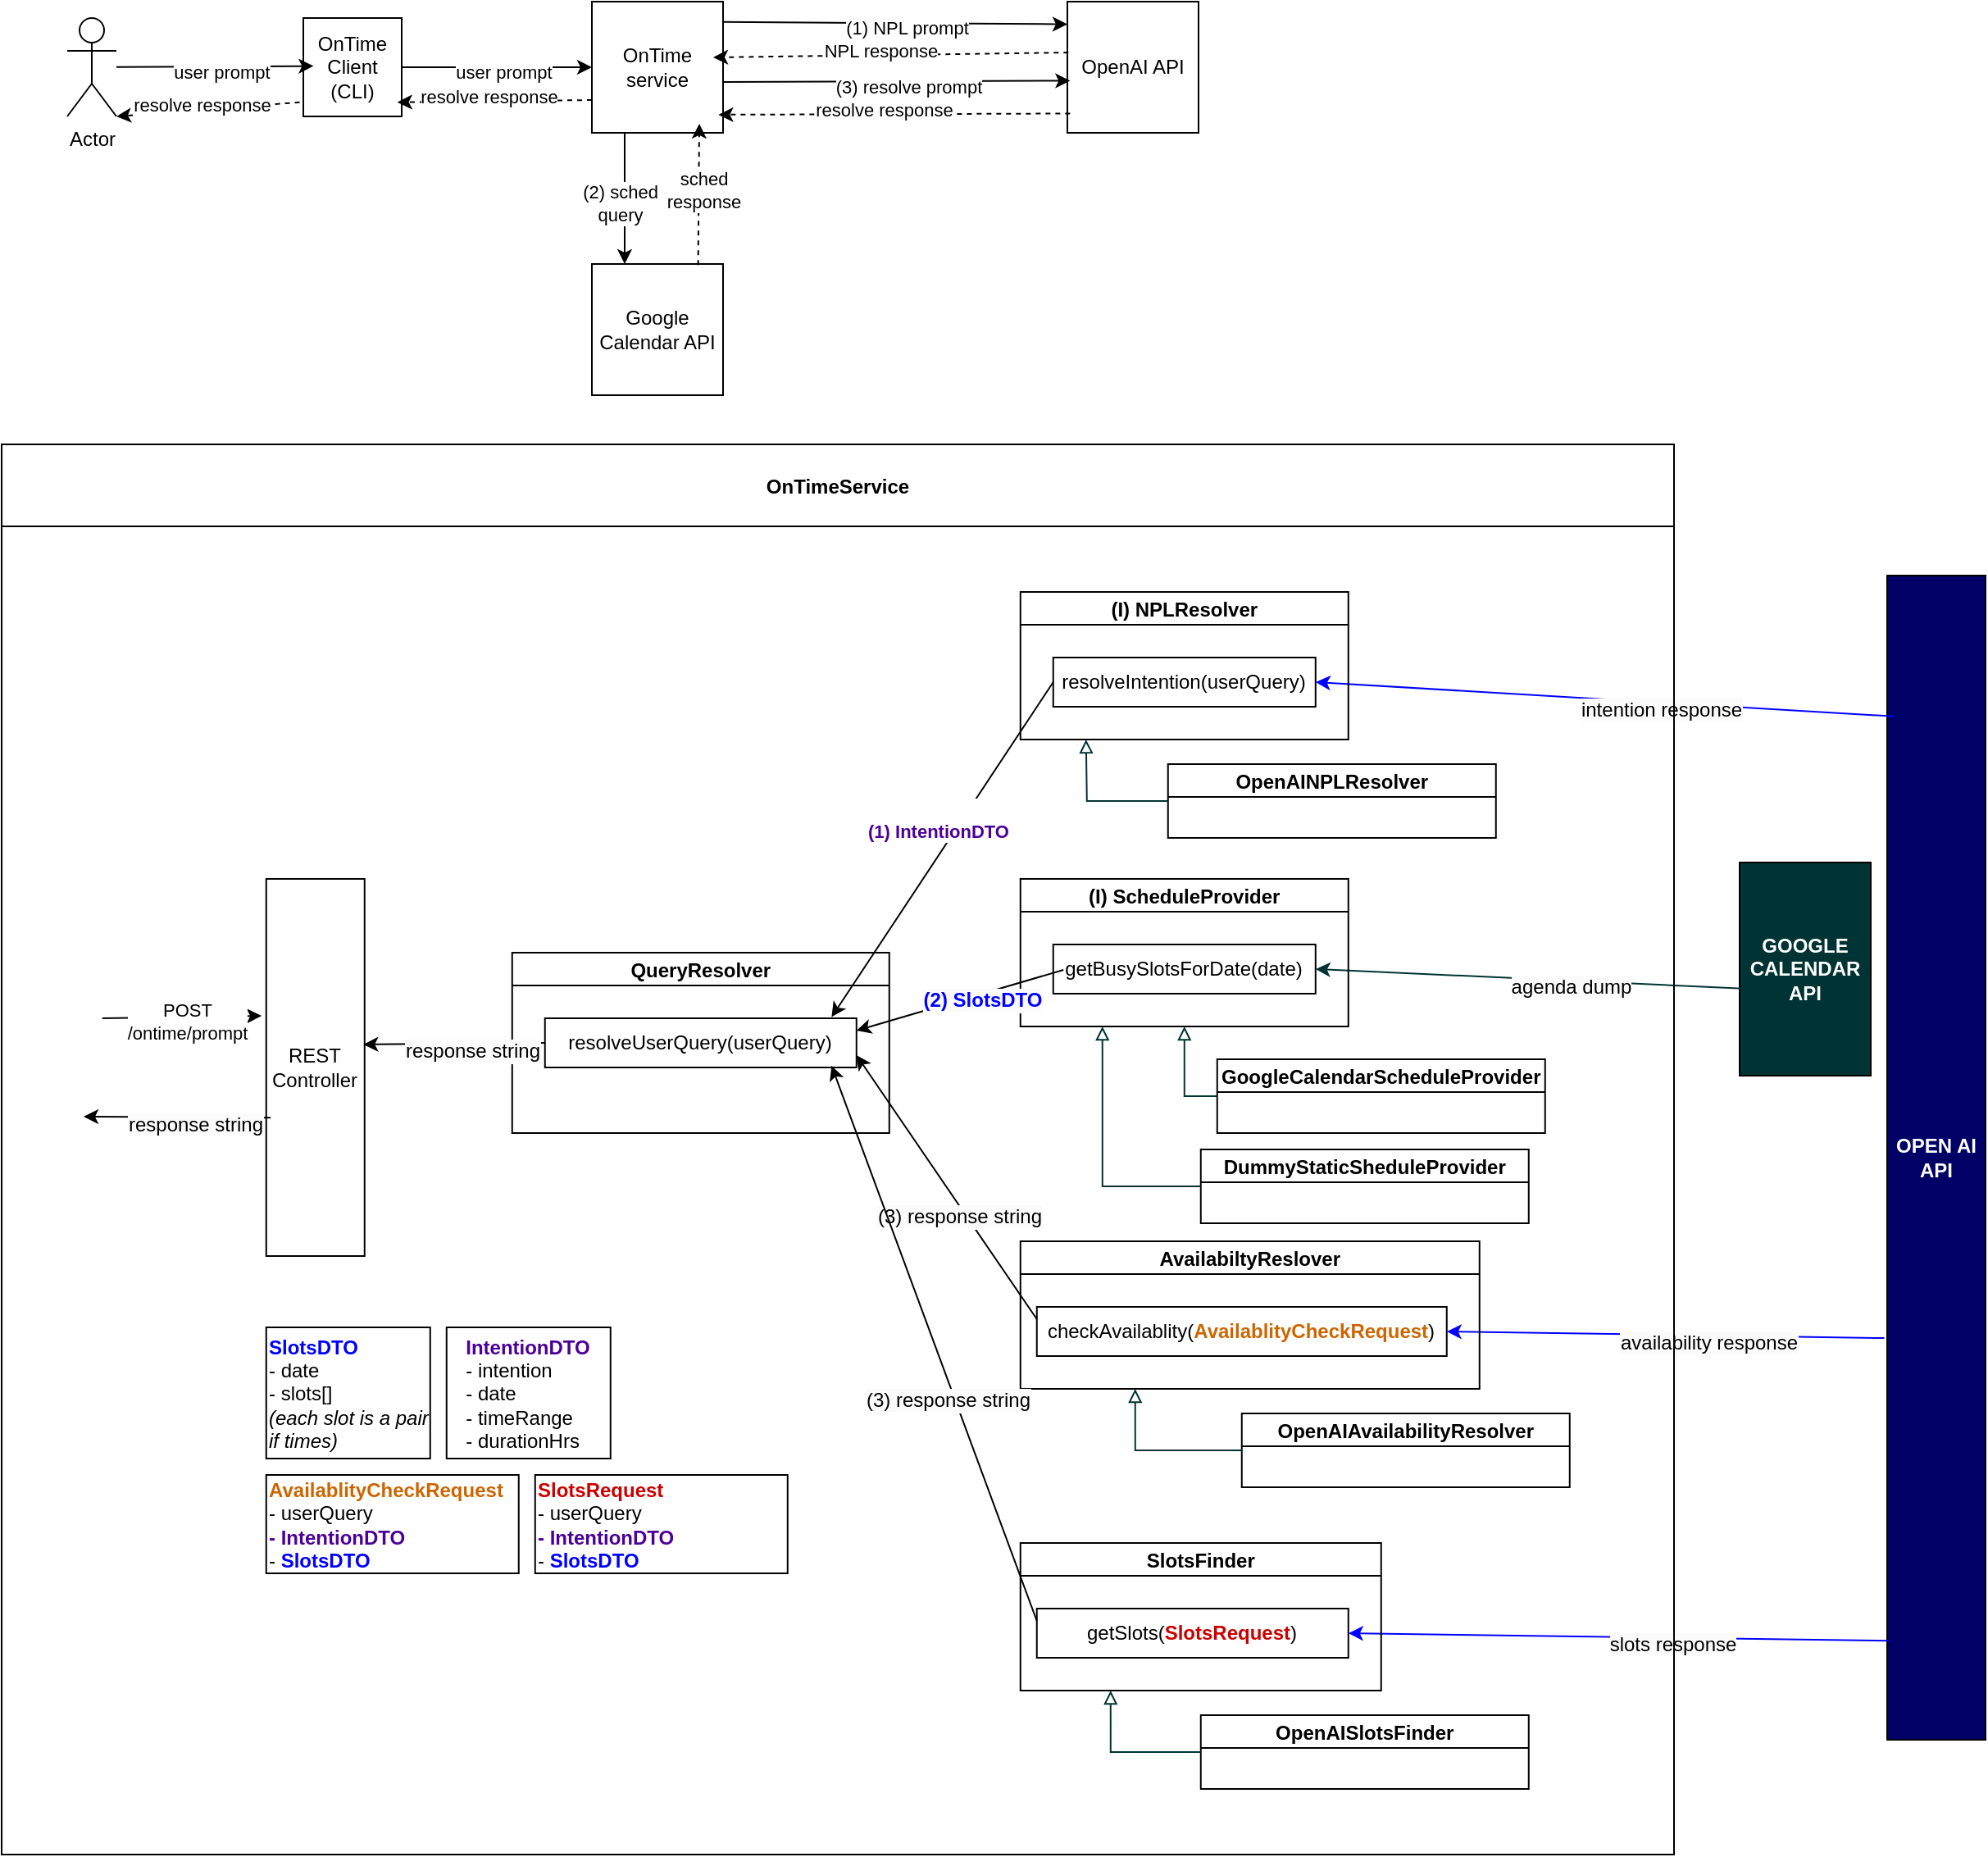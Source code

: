 <mxfile version="25.0.1">
  <diagram name="Page-1" id="O5Yeq7JF-oprdVF3xFMV">
    <mxGraphModel dx="2049" dy="1054" grid="1" gridSize="10" guides="1" tooltips="1" connect="1" arrows="1" fold="1" page="1" pageScale="1" pageWidth="850" pageHeight="1100" math="0" shadow="0">
      <root>
        <mxCell id="0" />
        <mxCell id="1" parent="0" />
        <mxCell id="nvfyEzK4BFwzWhvPfm2Y-1" value="OnTime service" style="whiteSpace=wrap;html=1;aspect=fixed;" vertex="1" parent="1">
          <mxGeometry x="440" y="60" width="80" height="80" as="geometry" />
        </mxCell>
        <mxCell id="nvfyEzK4BFwzWhvPfm2Y-2" value="OpenAI API" style="whiteSpace=wrap;html=1;aspect=fixed;" vertex="1" parent="1">
          <mxGeometry x="730" y="60" width="80" height="80" as="geometry" />
        </mxCell>
        <mxCell id="nvfyEzK4BFwzWhvPfm2Y-3" value="Google Calendar API" style="whiteSpace=wrap;html=1;aspect=fixed;" vertex="1" parent="1">
          <mxGeometry x="440" y="220" width="80" height="80" as="geometry" />
        </mxCell>
        <mxCell id="nvfyEzK4BFwzWhvPfm2Y-4" value="OnTime&lt;div&gt;Client (CLI)&lt;/div&gt;" style="whiteSpace=wrap;html=1;aspect=fixed;" vertex="1" parent="1">
          <mxGeometry x="264" y="70" width="60" height="60" as="geometry" />
        </mxCell>
        <mxCell id="nvfyEzK4BFwzWhvPfm2Y-5" value="Actor" style="shape=umlActor;verticalLabelPosition=bottom;verticalAlign=top;html=1;outlineConnect=0;" vertex="1" parent="1">
          <mxGeometry x="120" y="70" width="30" height="60" as="geometry" />
        </mxCell>
        <mxCell id="nvfyEzK4BFwzWhvPfm2Y-6" value="" style="endArrow=classic;html=1;rounded=0;entryX=0.103;entryY=0.488;entryDx=0;entryDy=0;entryPerimeter=0;" edge="1" parent="1" source="nvfyEzK4BFwzWhvPfm2Y-5" target="nvfyEzK4BFwzWhvPfm2Y-4">
          <mxGeometry width="50" height="50" relative="1" as="geometry">
            <mxPoint x="520" y="150" as="sourcePoint" />
            <mxPoint x="570" y="100" as="targetPoint" />
          </mxGeometry>
        </mxCell>
        <mxCell id="nvfyEzK4BFwzWhvPfm2Y-7" value="user prompt" style="edgeLabel;html=1;align=center;verticalAlign=middle;resizable=0;points=[];" vertex="1" connectable="0" parent="nvfyEzK4BFwzWhvPfm2Y-6">
          <mxGeometry x="0.061" y="-3" relative="1" as="geometry">
            <mxPoint as="offset" />
          </mxGeometry>
        </mxCell>
        <mxCell id="nvfyEzK4BFwzWhvPfm2Y-8" value="" style="endArrow=classic;html=1;rounded=0;" edge="1" parent="1" source="nvfyEzK4BFwzWhvPfm2Y-4" target="nvfyEzK4BFwzWhvPfm2Y-1">
          <mxGeometry width="50" height="50" relative="1" as="geometry">
            <mxPoint x="190" y="110" as="sourcePoint" />
            <mxPoint x="291" y="109" as="targetPoint" />
          </mxGeometry>
        </mxCell>
        <mxCell id="nvfyEzK4BFwzWhvPfm2Y-9" value="user prompt" style="edgeLabel;html=1;align=center;verticalAlign=middle;resizable=0;points=[];" vertex="1" connectable="0" parent="nvfyEzK4BFwzWhvPfm2Y-8">
          <mxGeometry x="0.061" y="-3" relative="1" as="geometry">
            <mxPoint as="offset" />
          </mxGeometry>
        </mxCell>
        <mxCell id="nvfyEzK4BFwzWhvPfm2Y-10" value="" style="endArrow=classic;html=1;rounded=0;exitX=1;exitY=0.155;exitDx=0;exitDy=0;exitPerimeter=0;entryX=0;entryY=0.172;entryDx=0;entryDy=0;entryPerimeter=0;" edge="1" parent="1" source="nvfyEzK4BFwzWhvPfm2Y-1" target="nvfyEzK4BFwzWhvPfm2Y-2">
          <mxGeometry width="50" height="50" relative="1" as="geometry">
            <mxPoint x="345" y="110" as="sourcePoint" />
            <mxPoint x="450" y="110" as="targetPoint" />
          </mxGeometry>
        </mxCell>
        <mxCell id="nvfyEzK4BFwzWhvPfm2Y-11" value="(1) NPL prompt" style="edgeLabel;html=1;align=center;verticalAlign=middle;resizable=0;points=[];" vertex="1" connectable="0" parent="nvfyEzK4BFwzWhvPfm2Y-10">
          <mxGeometry x="0.061" y="-3" relative="1" as="geometry">
            <mxPoint as="offset" />
          </mxGeometry>
        </mxCell>
        <mxCell id="nvfyEzK4BFwzWhvPfm2Y-12" value="" style="endArrow=classic;html=1;rounded=0;dashed=1;exitX=0.008;exitY=0.388;exitDx=0;exitDy=0;exitPerimeter=0;" edge="1" parent="1" source="nvfyEzK4BFwzWhvPfm2Y-2">
          <mxGeometry width="50" height="50" relative="1" as="geometry">
            <mxPoint x="720.0" y="20.0" as="sourcePoint" />
            <mxPoint x="514" y="94" as="targetPoint" />
          </mxGeometry>
        </mxCell>
        <mxCell id="nvfyEzK4BFwzWhvPfm2Y-13" value="NPL response" style="edgeLabel;html=1;align=center;verticalAlign=middle;resizable=0;points=[];" vertex="1" connectable="0" parent="nvfyEzK4BFwzWhvPfm2Y-12">
          <mxGeometry x="0.061" y="-3" relative="1" as="geometry">
            <mxPoint as="offset" />
          </mxGeometry>
        </mxCell>
        <mxCell id="nvfyEzK4BFwzWhvPfm2Y-17" value="" style="endArrow=classic;html=1;rounded=0;exitX=0.25;exitY=1;exitDx=0;exitDy=0;entryX=0.25;entryY=0;entryDx=0;entryDy=0;" edge="1" parent="1" source="nvfyEzK4BFwzWhvPfm2Y-1" target="nvfyEzK4BFwzWhvPfm2Y-3">
          <mxGeometry width="50" height="50" relative="1" as="geometry">
            <mxPoint x="410" y="302" as="sourcePoint" />
            <mxPoint x="620" y="304" as="targetPoint" />
          </mxGeometry>
        </mxCell>
        <mxCell id="nvfyEzK4BFwzWhvPfm2Y-18" value="(2) sched&lt;div&gt;query&lt;/div&gt;" style="edgeLabel;html=1;align=center;verticalAlign=middle;resizable=0;points=[];" vertex="1" connectable="0" parent="nvfyEzK4BFwzWhvPfm2Y-17">
          <mxGeometry x="0.061" y="-3" relative="1" as="geometry">
            <mxPoint as="offset" />
          </mxGeometry>
        </mxCell>
        <mxCell id="nvfyEzK4BFwzWhvPfm2Y-20" value="" style="endArrow=classic;html=1;rounded=0;exitX=0.81;exitY=0.008;exitDx=0;exitDy=0;entryX=0.819;entryY=0.931;entryDx=0;entryDy=0;entryPerimeter=0;exitPerimeter=0;dashed=1;" edge="1" parent="1" source="nvfyEzK4BFwzWhvPfm2Y-3" target="nvfyEzK4BFwzWhvPfm2Y-1">
          <mxGeometry width="50" height="50" relative="1" as="geometry">
            <mxPoint x="350" y="370" as="sourcePoint" />
            <mxPoint x="350" y="450" as="targetPoint" />
          </mxGeometry>
        </mxCell>
        <mxCell id="nvfyEzK4BFwzWhvPfm2Y-21" value="sched&lt;div&gt;response&lt;/div&gt;" style="edgeLabel;html=1;align=center;verticalAlign=middle;resizable=0;points=[];" vertex="1" connectable="0" parent="nvfyEzK4BFwzWhvPfm2Y-20">
          <mxGeometry x="0.061" y="-3" relative="1" as="geometry">
            <mxPoint as="offset" />
          </mxGeometry>
        </mxCell>
        <mxCell id="nvfyEzK4BFwzWhvPfm2Y-25" value="" style="endArrow=classic;html=1;rounded=0;exitX=1;exitY=0.612;exitDx=0;exitDy=0;exitPerimeter=0;entryX=0.021;entryY=0.603;entryDx=0;entryDy=0;entryPerimeter=0;" edge="1" parent="1" source="nvfyEzK4BFwzWhvPfm2Y-1" target="nvfyEzK4BFwzWhvPfm2Y-2">
          <mxGeometry width="50" height="50" relative="1" as="geometry">
            <mxPoint x="530" y="82" as="sourcePoint" />
            <mxPoint x="740" y="84" as="targetPoint" />
          </mxGeometry>
        </mxCell>
        <mxCell id="nvfyEzK4BFwzWhvPfm2Y-26" value="(3) resolve prompt" style="edgeLabel;html=1;align=center;verticalAlign=middle;resizable=0;points=[];" vertex="1" connectable="0" parent="nvfyEzK4BFwzWhvPfm2Y-25">
          <mxGeometry x="0.061" y="-3" relative="1" as="geometry">
            <mxPoint as="offset" />
          </mxGeometry>
        </mxCell>
        <mxCell id="nvfyEzK4BFwzWhvPfm2Y-27" value="" style="endArrow=classic;html=1;rounded=0;dashed=1;exitX=0.021;exitY=0.853;exitDx=0;exitDy=0;exitPerimeter=0;entryX=0.965;entryY=0.862;entryDx=0;entryDy=0;entryPerimeter=0;" edge="1" parent="1" source="nvfyEzK4BFwzWhvPfm2Y-2" target="nvfyEzK4BFwzWhvPfm2Y-1">
          <mxGeometry width="50" height="50" relative="1" as="geometry">
            <mxPoint x="741" y="101" as="sourcePoint" />
            <mxPoint x="524" y="104" as="targetPoint" />
          </mxGeometry>
        </mxCell>
        <mxCell id="nvfyEzK4BFwzWhvPfm2Y-28" value="resolve response" style="edgeLabel;html=1;align=center;verticalAlign=middle;resizable=0;points=[];" vertex="1" connectable="0" parent="nvfyEzK4BFwzWhvPfm2Y-27">
          <mxGeometry x="0.061" y="-3" relative="1" as="geometry">
            <mxPoint as="offset" />
          </mxGeometry>
        </mxCell>
        <mxCell id="nvfyEzK4BFwzWhvPfm2Y-29" value="" style="endArrow=classic;html=1;rounded=0;dashed=1;exitX=0;exitY=0.75;exitDx=0;exitDy=0;entryX=0.956;entryY=0.856;entryDx=0;entryDy=0;entryPerimeter=0;" edge="1" parent="1" source="nvfyEzK4BFwzWhvPfm2Y-1" target="nvfyEzK4BFwzWhvPfm2Y-4">
          <mxGeometry width="50" height="50" relative="1" as="geometry">
            <mxPoint x="742" y="138" as="sourcePoint" />
            <mxPoint x="527" y="139" as="targetPoint" />
          </mxGeometry>
        </mxCell>
        <mxCell id="nvfyEzK4BFwzWhvPfm2Y-30" value="resolve response" style="edgeLabel;html=1;align=center;verticalAlign=middle;resizable=0;points=[];" vertex="1" connectable="0" parent="nvfyEzK4BFwzWhvPfm2Y-29">
          <mxGeometry x="0.061" y="-3" relative="1" as="geometry">
            <mxPoint as="offset" />
          </mxGeometry>
        </mxCell>
        <mxCell id="nvfyEzK4BFwzWhvPfm2Y-32" value="" style="endArrow=classic;html=1;rounded=0;dashed=1;exitX=-0.037;exitY=0.856;exitDx=0;exitDy=0;entryX=1;entryY=1;entryDx=0;entryDy=0;entryPerimeter=0;exitPerimeter=0;" edge="1" parent="1" source="nvfyEzK4BFwzWhvPfm2Y-4" target="nvfyEzK4BFwzWhvPfm2Y-5">
          <mxGeometry width="50" height="50" relative="1" as="geometry">
            <mxPoint x="450" y="130" as="sourcePoint" />
            <mxPoint x="323" y="131" as="targetPoint" />
          </mxGeometry>
        </mxCell>
        <mxCell id="nvfyEzK4BFwzWhvPfm2Y-33" value="resolve response" style="edgeLabel;html=1;align=center;verticalAlign=middle;resizable=0;points=[];" vertex="1" connectable="0" parent="nvfyEzK4BFwzWhvPfm2Y-32">
          <mxGeometry x="0.061" y="-3" relative="1" as="geometry">
            <mxPoint as="offset" />
          </mxGeometry>
        </mxCell>
        <mxCell id="nvfyEzK4BFwzWhvPfm2Y-73" value="&lt;font color=&quot;#ffffff&quot;&gt;OPEN AI API&lt;/font&gt;" style="rounded=0;whiteSpace=wrap;html=1;fontStyle=1;fillColor=#000066;" vertex="1" parent="1">
          <mxGeometry x="1230" y="410" width="60" height="710" as="geometry" />
        </mxCell>
        <mxCell id="nvfyEzK4BFwzWhvPfm2Y-75" value="&lt;font color=&quot;#ffffff&quot;&gt;GOOGLE CALENDAR&lt;/font&gt;&lt;div&gt;&lt;font color=&quot;#ffffff&quot;&gt;API&lt;/font&gt;&lt;/div&gt;" style="rounded=0;whiteSpace=wrap;html=1;fontStyle=1;fillColor=#003333;" vertex="1" parent="1">
          <mxGeometry x="1140" y="585" width="80" height="130" as="geometry" />
        </mxCell>
        <mxCell id="nvfyEzK4BFwzWhvPfm2Y-78" value="" style="endArrow=classic;html=1;rounded=0;exitX=0.074;exitY=0.121;exitDx=0;exitDy=0;entryX=1;entryY=0.5;entryDx=0;entryDy=0;exitPerimeter=0;strokeColor=#0000FF;" edge="1" parent="1" source="nvfyEzK4BFwzWhvPfm2Y-73" target="nvfyEzK4BFwzWhvPfm2Y-47">
          <mxGeometry width="50" height="50" relative="1" as="geometry">
            <mxPoint x="10" y="715" as="sourcePoint" />
            <mxPoint x="-101" y="716" as="targetPoint" />
          </mxGeometry>
        </mxCell>
        <mxCell id="nvfyEzK4BFwzWhvPfm2Y-79" value="&lt;span style=&quot;font-size: 12px; text-align: left; text-wrap-mode: wrap; background-color: rgb(251, 251, 251);&quot;&gt;intention response&lt;/span&gt;" style="edgeLabel;html=1;align=center;verticalAlign=middle;resizable=0;points=[];" vertex="1" connectable="0" parent="nvfyEzK4BFwzWhvPfm2Y-78">
          <mxGeometry x="-0.195" y="4" relative="1" as="geometry">
            <mxPoint as="offset" />
          </mxGeometry>
        </mxCell>
        <mxCell id="nvfyEzK4BFwzWhvPfm2Y-82" value="" style="endArrow=classic;html=1;rounded=0;entryX=1;entryY=0.5;entryDx=0;entryDy=0;strokeColor=#003333;exitX=0.025;exitY=0.591;exitDx=0;exitDy=0;exitPerimeter=0;" edge="1" parent="1" source="nvfyEzK4BFwzWhvPfm2Y-75" target="nvfyEzK4BFwzWhvPfm2Y-52">
          <mxGeometry width="50" height="50" relative="1" as="geometry">
            <mxPoint x="705" y="580" as="sourcePoint" />
            <mxPoint x="480" y="585" as="targetPoint" />
          </mxGeometry>
        </mxCell>
        <mxCell id="nvfyEzK4BFwzWhvPfm2Y-83" value="&lt;div style=&quot;text-align: left;&quot;&gt;&lt;span style=&quot;font-size: 12px; text-wrap-mode: wrap; background-color: rgb(251, 251, 251);&quot;&gt;agenda dump&lt;/span&gt;&lt;/div&gt;" style="edgeLabel;html=1;align=center;verticalAlign=middle;resizable=0;points=[];" vertex="1" connectable="0" parent="nvfyEzK4BFwzWhvPfm2Y-82">
          <mxGeometry x="-0.195" y="4" relative="1" as="geometry">
            <mxPoint as="offset" />
          </mxGeometry>
        </mxCell>
        <mxCell id="nvfyEzK4BFwzWhvPfm2Y-86" value="" style="endArrow=classic;html=1;rounded=0;exitX=-0.029;exitY=0.655;exitDx=0;exitDy=0;entryX=1;entryY=0.5;entryDx=0;entryDy=0;exitPerimeter=0;strokeColor=#0000FF;" edge="1" parent="1" source="nvfyEzK4BFwzWhvPfm2Y-73" target="nvfyEzK4BFwzWhvPfm2Y-59">
          <mxGeometry width="50" height="50" relative="1" as="geometry">
            <mxPoint x="714" y="577" as="sourcePoint" />
            <mxPoint x="480" y="585" as="targetPoint" />
          </mxGeometry>
        </mxCell>
        <mxCell id="nvfyEzK4BFwzWhvPfm2Y-87" value="&lt;span style=&quot;font-size: 12px; text-align: left; text-wrap-mode: wrap; background-color: rgb(251, 251, 251);&quot;&gt;availability response&lt;/span&gt;" style="edgeLabel;html=1;align=center;verticalAlign=middle;resizable=0;points=[];" vertex="1" connectable="0" parent="nvfyEzK4BFwzWhvPfm2Y-86">
          <mxGeometry x="-0.195" y="4" relative="1" as="geometry">
            <mxPoint as="offset" />
          </mxGeometry>
        </mxCell>
        <mxCell id="nvfyEzK4BFwzWhvPfm2Y-90" value="" style="endArrow=classic;html=1;rounded=0;exitX=0.017;exitY=0.915;exitDx=0;exitDy=0;entryX=1;entryY=0.5;entryDx=0;entryDy=0;exitPerimeter=0;strokeColor=#0000FF;" edge="1" parent="1" source="nvfyEzK4BFwzWhvPfm2Y-73" target="nvfyEzK4BFwzWhvPfm2Y-63">
          <mxGeometry width="50" height="50" relative="1" as="geometry">
            <mxPoint x="708" y="785" as="sourcePoint" />
            <mxPoint x="560" y="785" as="targetPoint" />
          </mxGeometry>
        </mxCell>
        <mxCell id="nvfyEzK4BFwzWhvPfm2Y-91" value="&lt;span style=&quot;font-size: 12px; text-align: left; text-wrap-mode: wrap; background-color: rgb(251, 251, 251);&quot;&gt;slots response&lt;/span&gt;" style="edgeLabel;html=1;align=center;verticalAlign=middle;resizable=0;points=[];" vertex="1" connectable="0" parent="nvfyEzK4BFwzWhvPfm2Y-90">
          <mxGeometry x="-0.195" y="4" relative="1" as="geometry">
            <mxPoint as="offset" />
          </mxGeometry>
        </mxCell>
        <mxCell id="nvfyEzK4BFwzWhvPfm2Y-109" value="OnTimeService" style="swimlane;startSize=50;" vertex="1" parent="1">
          <mxGeometry x="80" y="330" width="1020" height="860" as="geometry" />
        </mxCell>
        <mxCell id="nvfyEzK4BFwzWhvPfm2Y-34" value="REST Controller" style="rounded=0;whiteSpace=wrap;html=1;" vertex="1" parent="nvfyEzK4BFwzWhvPfm2Y-109">
          <mxGeometry x="161.38" y="265" width="60" height="230" as="geometry" />
        </mxCell>
        <mxCell id="nvfyEzK4BFwzWhvPfm2Y-40" value="" style="endArrow=classic;html=1;rounded=0;entryX=-0.047;entryY=0.363;entryDx=0;entryDy=0;entryPerimeter=0;" edge="1" parent="nvfyEzK4BFwzWhvPfm2Y-109" target="nvfyEzK4BFwzWhvPfm2Y-34">
          <mxGeometry width="50" height="50" relative="1" as="geometry">
            <mxPoint x="61.38" y="350" as="sourcePoint" />
            <mxPoint x="193.38" y="344.66" as="targetPoint" />
          </mxGeometry>
        </mxCell>
        <mxCell id="nvfyEzK4BFwzWhvPfm2Y-41" value="POST&lt;div&gt;/ontime/prompt&lt;/div&gt;" style="edgeLabel;html=1;align=center;verticalAlign=middle;resizable=0;points=[];" vertex="1" connectable="0" parent="nvfyEzK4BFwzWhvPfm2Y-40">
          <mxGeometry x="0.061" y="-3" relative="1" as="geometry">
            <mxPoint as="offset" />
          </mxGeometry>
        </mxCell>
        <mxCell id="nvfyEzK4BFwzWhvPfm2Y-44" value="QueryResolver" style="swimlane;startSize=20;fontStyle=1" vertex="1" parent="nvfyEzK4BFwzWhvPfm2Y-109">
          <mxGeometry x="311.38" y="310" width="230" height="110" as="geometry">
            <mxRectangle x="620" y="600" width="50" height="40" as="alternateBounds" />
          </mxGeometry>
        </mxCell>
        <mxCell id="nvfyEzK4BFwzWhvPfm2Y-45" value="resolveUserQuery(userQuery)" style="rounded=0;whiteSpace=wrap;html=1;" vertex="1" parent="nvfyEzK4BFwzWhvPfm2Y-44">
          <mxGeometry x="20" y="40" width="190" height="30" as="geometry" />
        </mxCell>
        <mxCell id="nvfyEzK4BFwzWhvPfm2Y-46" value="(I) NPLResolver" style="swimlane;startSize=20;fontStyle=1" vertex="1" parent="nvfyEzK4BFwzWhvPfm2Y-109">
          <mxGeometry x="621.38" y="90" width="200" height="90" as="geometry">
            <mxRectangle x="620" y="600" width="50" height="40" as="alternateBounds" />
          </mxGeometry>
        </mxCell>
        <mxCell id="nvfyEzK4BFwzWhvPfm2Y-47" value="resolveIntention(userQuery)" style="rounded=0;whiteSpace=wrap;html=1;" vertex="1" parent="nvfyEzK4BFwzWhvPfm2Y-46">
          <mxGeometry x="20" y="40" width="160" height="30" as="geometry" />
        </mxCell>
        <mxCell id="nvfyEzK4BFwzWhvPfm2Y-48" value="" style="endArrow=classic;html=1;rounded=0;exitX=0;exitY=0.5;exitDx=0;exitDy=0;entryX=0.92;entryY=-0.024;entryDx=0;entryDy=0;entryPerimeter=0;" edge="1" parent="nvfyEzK4BFwzWhvPfm2Y-109" source="nvfyEzK4BFwzWhvPfm2Y-47" target="nvfyEzK4BFwzWhvPfm2Y-45">
          <mxGeometry width="50" height="50" relative="1" as="geometry">
            <mxPoint x="601.38" y="380" as="sourcePoint" />
            <mxPoint x="727.38" y="430" as="targetPoint" />
          </mxGeometry>
        </mxCell>
        <mxCell id="nvfyEzK4BFwzWhvPfm2Y-49" value="&lt;b&gt;&lt;font color=&quot;#4c0099&quot;&gt;&lt;br&gt;(1) IntentionDTO&lt;/font&gt;&lt;/b&gt;" style="edgeLabel;html=1;align=center;verticalAlign=middle;resizable=0;points=[];" vertex="1" connectable="0" parent="nvfyEzK4BFwzWhvPfm2Y-48">
          <mxGeometry x="0.061" y="-3" relative="1" as="geometry">
            <mxPoint x="4" y="-23" as="offset" />
          </mxGeometry>
        </mxCell>
        <mxCell id="nvfyEzK4BFwzWhvPfm2Y-50" value="&lt;b&gt;&lt;font color=&quot;#4c0099&quot;&gt;IntentionDTO&lt;/font&gt;&lt;/b&gt;&lt;div style=&quot;text-align: left;&quot;&gt;- intention&lt;/div&gt;&lt;div style=&quot;text-align: left;&quot;&gt;- date&lt;/div&gt;&lt;div style=&quot;text-align: left;&quot;&gt;- timeRange&lt;/div&gt;&lt;div style=&quot;text-align: left;&quot;&gt;- durationHrs&lt;/div&gt;" style="rounded=0;whiteSpace=wrap;html=1;" vertex="1" parent="nvfyEzK4BFwzWhvPfm2Y-109">
          <mxGeometry x="271.38" y="538.5" width="100" height="80" as="geometry" />
        </mxCell>
        <mxCell id="nvfyEzK4BFwzWhvPfm2Y-51" value="(I) ScheduleProvider" style="swimlane;startSize=20;fontStyle=1" vertex="1" parent="nvfyEzK4BFwzWhvPfm2Y-109">
          <mxGeometry x="621.38" y="265" width="200" height="90" as="geometry">
            <mxRectangle x="620" y="600" width="50" height="40" as="alternateBounds" />
          </mxGeometry>
        </mxCell>
        <mxCell id="nvfyEzK4BFwzWhvPfm2Y-52" value="getBusySlotsForDate(date)" style="rounded=0;whiteSpace=wrap;html=1;" vertex="1" parent="nvfyEzK4BFwzWhvPfm2Y-51">
          <mxGeometry x="20" y="40" width="160" height="30" as="geometry" />
        </mxCell>
        <mxCell id="nvfyEzK4BFwzWhvPfm2Y-54" value="" style="endArrow=classic;html=1;rounded=0;exitX=0.039;exitY=0.516;exitDx=0;exitDy=0;exitPerimeter=0;entryX=1;entryY=0.25;entryDx=0;entryDy=0;" edge="1" parent="nvfyEzK4BFwzWhvPfm2Y-109" source="nvfyEzK4BFwzWhvPfm2Y-52" target="nvfyEzK4BFwzWhvPfm2Y-45">
          <mxGeometry width="50" height="50" relative="1" as="geometry">
            <mxPoint x="121.38" y="374.66" as="sourcePoint" />
            <mxPoint x="237.38" y="374.66" as="targetPoint" />
          </mxGeometry>
        </mxCell>
        <mxCell id="nvfyEzK4BFwzWhvPfm2Y-57" value="&lt;b style=&quot;font-size: 12px; text-align: left; text-wrap-mode: wrap; background-color: rgb(251, 251, 251);&quot;&gt;&lt;font color=&quot;#0000ff&quot;&gt;(2) SlotsDTO&lt;/font&gt;&lt;/b&gt;" style="edgeLabel;html=1;align=center;verticalAlign=middle;resizable=0;points=[];" vertex="1" connectable="0" parent="nvfyEzK4BFwzWhvPfm2Y-54">
          <mxGeometry x="-0.195" y="4" relative="1" as="geometry">
            <mxPoint as="offset" />
          </mxGeometry>
        </mxCell>
        <mxCell id="nvfyEzK4BFwzWhvPfm2Y-56" value="&lt;div style=&quot;&quot;&gt;&lt;b style=&quot;&quot;&gt;&lt;font color=&quot;#0000ff&quot;&gt;SlotsDTO&lt;/font&gt;&lt;/b&gt;&lt;/div&gt;&lt;div style=&quot;&quot;&gt;- date&lt;/div&gt;&lt;div style=&quot;&quot;&gt;- slots[]&lt;br&gt;&lt;/div&gt;&lt;div style=&quot;&quot;&gt;&lt;i&gt;(each slot is a pair if times)&lt;/i&gt;&lt;/div&gt;" style="rounded=0;whiteSpace=wrap;html=1;align=left;" vertex="1" parent="nvfyEzK4BFwzWhvPfm2Y-109">
          <mxGeometry x="161.38" y="538.5" width="100" height="80" as="geometry" />
        </mxCell>
        <mxCell id="nvfyEzK4BFwzWhvPfm2Y-58" value="AvailabiltyReslover" style="swimlane;startSize=20;fontStyle=1" vertex="1" parent="nvfyEzK4BFwzWhvPfm2Y-109">
          <mxGeometry x="621.38" y="486" width="280" height="90" as="geometry">
            <mxRectangle x="620" y="600" width="50" height="40" as="alternateBounds" />
          </mxGeometry>
        </mxCell>
        <mxCell id="nvfyEzK4BFwzWhvPfm2Y-59" value="checkAvailablity(&lt;b style=&quot;text-align: left;&quot;&gt;&lt;font color=&quot;#cc6600&quot;&gt;AvailablityCheckRequest&lt;/font&gt;&lt;/b&gt;)" style="rounded=0;whiteSpace=wrap;html=1;" vertex="1" parent="nvfyEzK4BFwzWhvPfm2Y-58">
          <mxGeometry x="10" y="40" width="250" height="30" as="geometry" />
        </mxCell>
        <mxCell id="nvfyEzK4BFwzWhvPfm2Y-60" value="&lt;b&gt;&lt;font color=&quot;#cc6600&quot;&gt;AvailablityCheckRequest&lt;/font&gt;&lt;/b&gt;&lt;div style=&quot;&quot;&gt;- userQuery&lt;/div&gt;&lt;div style=&quot;&quot;&gt;&lt;b style=&quot;text-align: center;&quot;&gt;&lt;font color=&quot;#4c0099&quot;&gt;- IntentionDTO&lt;/font&gt;&lt;/b&gt;&lt;/div&gt;&lt;div style=&quot;&quot;&gt;-&amp;nbsp;&lt;b style=&quot;background-color: initial;&quot;&gt;&lt;font color=&quot;#0000ff&quot;&gt;SlotsDTO&lt;/font&gt;&lt;/b&gt;&lt;/div&gt;" style="rounded=0;whiteSpace=wrap;html=1;align=left;" vertex="1" parent="nvfyEzK4BFwzWhvPfm2Y-109">
          <mxGeometry x="161.38" y="628.5" width="154" height="60" as="geometry" />
        </mxCell>
        <mxCell id="nvfyEzK4BFwzWhvPfm2Y-61" value="&lt;div style=&quot;&quot;&gt;&lt;b style=&quot;&quot;&gt;&lt;font color=&quot;#cc0000&quot;&gt;SlotsRequest&lt;/font&gt;&lt;/b&gt;&lt;/div&gt;&lt;div style=&quot;&quot;&gt;- userQuery&lt;/div&gt;&lt;div style=&quot;&quot;&gt;&lt;b style=&quot;text-align: center;&quot;&gt;&lt;font color=&quot;#4c0099&quot;&gt;- IntentionDTO&lt;/font&gt;&lt;/b&gt;&lt;/div&gt;&lt;div style=&quot;&quot;&gt;-&amp;nbsp;&lt;b style=&quot;background-color: initial;&quot;&gt;&lt;font color=&quot;#0000ff&quot;&gt;SlotsDTO&lt;/font&gt;&lt;/b&gt;&lt;/div&gt;" style="rounded=0;whiteSpace=wrap;html=1;align=left;" vertex="1" parent="nvfyEzK4BFwzWhvPfm2Y-109">
          <mxGeometry x="325.38" y="628.5" width="154" height="60" as="geometry" />
        </mxCell>
        <mxCell id="nvfyEzK4BFwzWhvPfm2Y-62" value="SlotsFinder" style="swimlane;startSize=20;fontStyle=1" vertex="1" parent="nvfyEzK4BFwzWhvPfm2Y-109">
          <mxGeometry x="621.38" y="670" width="220" height="90" as="geometry">
            <mxRectangle x="490" y="890" width="50" height="40" as="alternateBounds" />
          </mxGeometry>
        </mxCell>
        <mxCell id="nvfyEzK4BFwzWhvPfm2Y-63" value="getSlots(&lt;b style=&quot;text-align: left;&quot;&gt;&lt;font color=&quot;#cc0000&quot;&gt;SlotsRequest&lt;/font&gt;&lt;/b&gt;)" style="rounded=0;whiteSpace=wrap;html=1;" vertex="1" parent="nvfyEzK4BFwzWhvPfm2Y-62">
          <mxGeometry x="10" y="40" width="190" height="30" as="geometry" />
        </mxCell>
        <mxCell id="nvfyEzK4BFwzWhvPfm2Y-64" value="" style="endArrow=classic;html=1;rounded=0;exitX=0;exitY=0.25;exitDx=0;exitDy=0;entryX=1;entryY=0.75;entryDx=0;entryDy=0;" edge="1" parent="nvfyEzK4BFwzWhvPfm2Y-109" source="nvfyEzK4BFwzWhvPfm2Y-59" target="nvfyEzK4BFwzWhvPfm2Y-45">
          <mxGeometry width="50" height="50" relative="1" as="geometry">
            <mxPoint x="657.38" y="425" as="sourcePoint" />
            <mxPoint x="502.38" y="390" as="targetPoint" />
          </mxGeometry>
        </mxCell>
        <mxCell id="nvfyEzK4BFwzWhvPfm2Y-65" value="&lt;span style=&quot;font-size: 12px; text-align: left; text-wrap-mode: wrap; background-color: rgb(251, 251, 251);&quot;&gt;(3) response string&lt;/span&gt;" style="edgeLabel;html=1;align=center;verticalAlign=middle;resizable=0;points=[];" vertex="1" connectable="0" parent="nvfyEzK4BFwzWhvPfm2Y-64">
          <mxGeometry x="-0.195" y="4" relative="1" as="geometry">
            <mxPoint as="offset" />
          </mxGeometry>
        </mxCell>
        <mxCell id="nvfyEzK4BFwzWhvPfm2Y-66" value="" style="endArrow=classic;html=1;rounded=0;exitX=0;exitY=0.25;exitDx=0;exitDy=0;entryX=0.92;entryY=0.964;entryDx=0;entryDy=0;entryPerimeter=0;" edge="1" parent="nvfyEzK4BFwzWhvPfm2Y-109" source="nvfyEzK4BFwzWhvPfm2Y-63" target="nvfyEzK4BFwzWhvPfm2Y-45">
          <mxGeometry width="50" height="50" relative="1" as="geometry">
            <mxPoint x="646.38" y="540" as="sourcePoint" />
            <mxPoint x="454.38" y="391" as="targetPoint" />
          </mxGeometry>
        </mxCell>
        <mxCell id="nvfyEzK4BFwzWhvPfm2Y-67" value="&lt;span style=&quot;font-size: 12px; text-align: left; text-wrap-mode: wrap; background-color: rgb(251, 251, 251);&quot;&gt;(3) response string&lt;/span&gt;" style="edgeLabel;html=1;align=center;verticalAlign=middle;resizable=0;points=[];" vertex="1" connectable="0" parent="nvfyEzK4BFwzWhvPfm2Y-66">
          <mxGeometry x="-0.195" y="4" relative="1" as="geometry">
            <mxPoint as="offset" />
          </mxGeometry>
        </mxCell>
        <mxCell id="nvfyEzK4BFwzWhvPfm2Y-68" value="" style="endArrow=classic;html=1;rounded=0;exitX=0;exitY=0.5;exitDx=0;exitDy=0;entryX=0.988;entryY=0.439;entryDx=0;entryDy=0;entryPerimeter=0;" edge="1" parent="nvfyEzK4BFwzWhvPfm2Y-109" source="nvfyEzK4BFwzWhvPfm2Y-45" target="nvfyEzK4BFwzWhvPfm2Y-34">
          <mxGeometry width="50" height="50" relative="1" as="geometry">
            <mxPoint x="641.38" y="538" as="sourcePoint" />
            <mxPoint x="516.38" y="389" as="targetPoint" />
          </mxGeometry>
        </mxCell>
        <mxCell id="nvfyEzK4BFwzWhvPfm2Y-69" value="&lt;span style=&quot;font-size: 12px; text-align: left; text-wrap-mode: wrap; background-color: rgb(251, 251, 251);&quot;&gt;response string&lt;/span&gt;" style="edgeLabel;html=1;align=center;verticalAlign=middle;resizable=0;points=[];" vertex="1" connectable="0" parent="nvfyEzK4BFwzWhvPfm2Y-68">
          <mxGeometry x="-0.195" y="4" relative="1" as="geometry">
            <mxPoint as="offset" />
          </mxGeometry>
        </mxCell>
        <mxCell id="nvfyEzK4BFwzWhvPfm2Y-71" value="" style="endArrow=classic;html=1;rounded=0;exitX=0.045;exitY=0.633;exitDx=0;exitDy=0;exitPerimeter=0;" edge="1" parent="nvfyEzK4BFwzWhvPfm2Y-109" source="nvfyEzK4BFwzWhvPfm2Y-34">
          <mxGeometry width="50" height="50" relative="1" as="geometry">
            <mxPoint x="341.38" y="375" as="sourcePoint" />
            <mxPoint x="50.001" y="410" as="targetPoint" />
          </mxGeometry>
        </mxCell>
        <mxCell id="nvfyEzK4BFwzWhvPfm2Y-72" value="&lt;span style=&quot;font-size: 12px; text-align: left; text-wrap-mode: wrap; background-color: rgb(251, 251, 251);&quot;&gt;response string&lt;/span&gt;" style="edgeLabel;html=1;align=center;verticalAlign=middle;resizable=0;points=[];" vertex="1" connectable="0" parent="nvfyEzK4BFwzWhvPfm2Y-71">
          <mxGeometry x="-0.195" y="4" relative="1" as="geometry">
            <mxPoint as="offset" />
          </mxGeometry>
        </mxCell>
        <mxCell id="nvfyEzK4BFwzWhvPfm2Y-93" value="OpenAINPLResolver" style="swimlane;startSize=20;fontStyle=1" vertex="1" parent="nvfyEzK4BFwzWhvPfm2Y-109">
          <mxGeometry x="711.38" y="195" width="200" height="45" as="geometry">
            <mxRectangle x="600" y="505" width="50" height="40" as="alternateBounds" />
          </mxGeometry>
        </mxCell>
        <mxCell id="nvfyEzK4BFwzWhvPfm2Y-95" value="" style="endArrow=block;html=1;rounded=0;strokeColor=#003333;exitX=0;exitY=0.5;exitDx=0;exitDy=0;endFill=0;edgeStyle=orthogonalEdgeStyle;" edge="1" parent="nvfyEzK4BFwzWhvPfm2Y-109" source="nvfyEzK4BFwzWhvPfm2Y-93">
          <mxGeometry width="50" height="50" relative="1" as="geometry">
            <mxPoint x="933.38" y="332" as="sourcePoint" />
            <mxPoint x="661.38" y="180" as="targetPoint" />
          </mxGeometry>
        </mxCell>
        <mxCell id="nvfyEzK4BFwzWhvPfm2Y-96" value="&lt;div style=&quot;text-align: left;&quot;&gt;&lt;br&gt;&lt;/div&gt;" style="edgeLabel;html=1;align=center;verticalAlign=middle;resizable=0;points=[];" vertex="1" connectable="0" parent="nvfyEzK4BFwzWhvPfm2Y-95">
          <mxGeometry x="-0.195" y="4" relative="1" as="geometry">
            <mxPoint as="offset" />
          </mxGeometry>
        </mxCell>
        <mxCell id="nvfyEzK4BFwzWhvPfm2Y-97" value="GoogleCalendarScheduleProvider" style="swimlane;startSize=20;fontStyle=1" vertex="1" parent="nvfyEzK4BFwzWhvPfm2Y-109">
          <mxGeometry x="741.38" y="375" width="200" height="45" as="geometry">
            <mxRectangle x="620" y="600" width="50" height="40" as="alternateBounds" />
          </mxGeometry>
        </mxCell>
        <mxCell id="nvfyEzK4BFwzWhvPfm2Y-98" value="" style="endArrow=block;html=1;rounded=0;strokeColor=#003333;exitX=0;exitY=0.5;exitDx=0;exitDy=0;endFill=0;edgeStyle=orthogonalEdgeStyle;entryX=0.5;entryY=1;entryDx=0;entryDy=0;" edge="1" parent="nvfyEzK4BFwzWhvPfm2Y-109" source="nvfyEzK4BFwzWhvPfm2Y-97" target="nvfyEzK4BFwzWhvPfm2Y-51">
          <mxGeometry width="50" height="50" relative="1" as="geometry">
            <mxPoint x="721.38" y="228" as="sourcePoint" />
            <mxPoint x="631.38" y="350" as="targetPoint" />
          </mxGeometry>
        </mxCell>
        <mxCell id="nvfyEzK4BFwzWhvPfm2Y-99" value="&lt;div style=&quot;text-align: left;&quot;&gt;&lt;br&gt;&lt;/div&gt;" style="edgeLabel;html=1;align=center;verticalAlign=middle;resizable=0;points=[];" vertex="1" connectable="0" parent="nvfyEzK4BFwzWhvPfm2Y-98">
          <mxGeometry x="-0.195" y="4" relative="1" as="geometry">
            <mxPoint as="offset" />
          </mxGeometry>
        </mxCell>
        <mxCell id="nvfyEzK4BFwzWhvPfm2Y-100" value="DummyStaticSheduleProvider" style="swimlane;startSize=20;fontStyle=1" vertex="1" parent="nvfyEzK4BFwzWhvPfm2Y-109">
          <mxGeometry x="731.38" y="430" width="200" height="45" as="geometry">
            <mxRectangle x="620" y="600" width="50" height="40" as="alternateBounds" />
          </mxGeometry>
        </mxCell>
        <mxCell id="nvfyEzK4BFwzWhvPfm2Y-101" value="" style="endArrow=block;html=1;rounded=0;strokeColor=#003333;exitX=0;exitY=0.5;exitDx=0;exitDy=0;endFill=0;edgeStyle=orthogonalEdgeStyle;entryX=0.25;entryY=1;entryDx=0;entryDy=0;" edge="1" parent="nvfyEzK4BFwzWhvPfm2Y-109" source="nvfyEzK4BFwzWhvPfm2Y-100" target="nvfyEzK4BFwzWhvPfm2Y-51">
          <mxGeometry width="50" height="50" relative="1" as="geometry">
            <mxPoint x="741.38" y="408" as="sourcePoint" />
            <mxPoint x="681.38" y="365" as="targetPoint" />
          </mxGeometry>
        </mxCell>
        <mxCell id="nvfyEzK4BFwzWhvPfm2Y-102" value="&lt;div style=&quot;text-align: left;&quot;&gt;&lt;br&gt;&lt;/div&gt;" style="edgeLabel;html=1;align=center;verticalAlign=middle;resizable=0;points=[];" vertex="1" connectable="0" parent="nvfyEzK4BFwzWhvPfm2Y-101">
          <mxGeometry x="-0.195" y="4" relative="1" as="geometry">
            <mxPoint as="offset" />
          </mxGeometry>
        </mxCell>
        <mxCell id="nvfyEzK4BFwzWhvPfm2Y-103" value="OpenAIAvailabilityResolver" style="swimlane;startSize=20;fontStyle=1" vertex="1" parent="nvfyEzK4BFwzWhvPfm2Y-109">
          <mxGeometry x="756.38" y="591" width="200" height="45" as="geometry">
            <mxRectangle x="600" y="505" width="50" height="40" as="alternateBounds" />
          </mxGeometry>
        </mxCell>
        <mxCell id="nvfyEzK4BFwzWhvPfm2Y-104" value="" style="endArrow=block;html=1;rounded=0;strokeColor=#003333;exitX=0;exitY=0.5;exitDx=0;exitDy=0;endFill=0;edgeStyle=orthogonalEdgeStyle;entryX=0.25;entryY=1;entryDx=0;entryDy=0;" edge="1" parent="nvfyEzK4BFwzWhvPfm2Y-109" source="nvfyEzK4BFwzWhvPfm2Y-103" target="nvfyEzK4BFwzWhvPfm2Y-58">
          <mxGeometry width="50" height="50" relative="1" as="geometry">
            <mxPoint x="978.38" y="728" as="sourcePoint" />
            <mxPoint x="706.38" y="576" as="targetPoint" />
          </mxGeometry>
        </mxCell>
        <mxCell id="nvfyEzK4BFwzWhvPfm2Y-105" value="&lt;div style=&quot;text-align: left;&quot;&gt;&lt;br&gt;&lt;/div&gt;" style="edgeLabel;html=1;align=center;verticalAlign=middle;resizable=0;points=[];" vertex="1" connectable="0" parent="nvfyEzK4BFwzWhvPfm2Y-104">
          <mxGeometry x="-0.195" y="4" relative="1" as="geometry">
            <mxPoint as="offset" />
          </mxGeometry>
        </mxCell>
        <mxCell id="nvfyEzK4BFwzWhvPfm2Y-106" value="OpenAISlotsFinder" style="swimlane;startSize=20;fontStyle=1" vertex="1" parent="nvfyEzK4BFwzWhvPfm2Y-109">
          <mxGeometry x="731.38" y="775" width="200" height="45" as="geometry">
            <mxRectangle x="600" y="505" width="50" height="40" as="alternateBounds" />
          </mxGeometry>
        </mxCell>
        <mxCell id="nvfyEzK4BFwzWhvPfm2Y-107" value="" style="endArrow=block;html=1;rounded=0;strokeColor=#003333;exitX=0;exitY=0.5;exitDx=0;exitDy=0;endFill=0;edgeStyle=orthogonalEdgeStyle;entryX=0.25;entryY=1;entryDx=0;entryDy=0;" edge="1" parent="nvfyEzK4BFwzWhvPfm2Y-109" source="nvfyEzK4BFwzWhvPfm2Y-106" target="nvfyEzK4BFwzWhvPfm2Y-62">
          <mxGeometry width="50" height="50" relative="1" as="geometry">
            <mxPoint x="953.38" y="912" as="sourcePoint" />
            <mxPoint x="681.38" y="760" as="targetPoint" />
          </mxGeometry>
        </mxCell>
        <mxCell id="nvfyEzK4BFwzWhvPfm2Y-108" value="&lt;div style=&quot;text-align: left;&quot;&gt;&lt;br&gt;&lt;/div&gt;" style="edgeLabel;html=1;align=center;verticalAlign=middle;resizable=0;points=[];" vertex="1" connectable="0" parent="nvfyEzK4BFwzWhvPfm2Y-107">
          <mxGeometry x="-0.195" y="4" relative="1" as="geometry">
            <mxPoint as="offset" />
          </mxGeometry>
        </mxCell>
      </root>
    </mxGraphModel>
  </diagram>
</mxfile>
